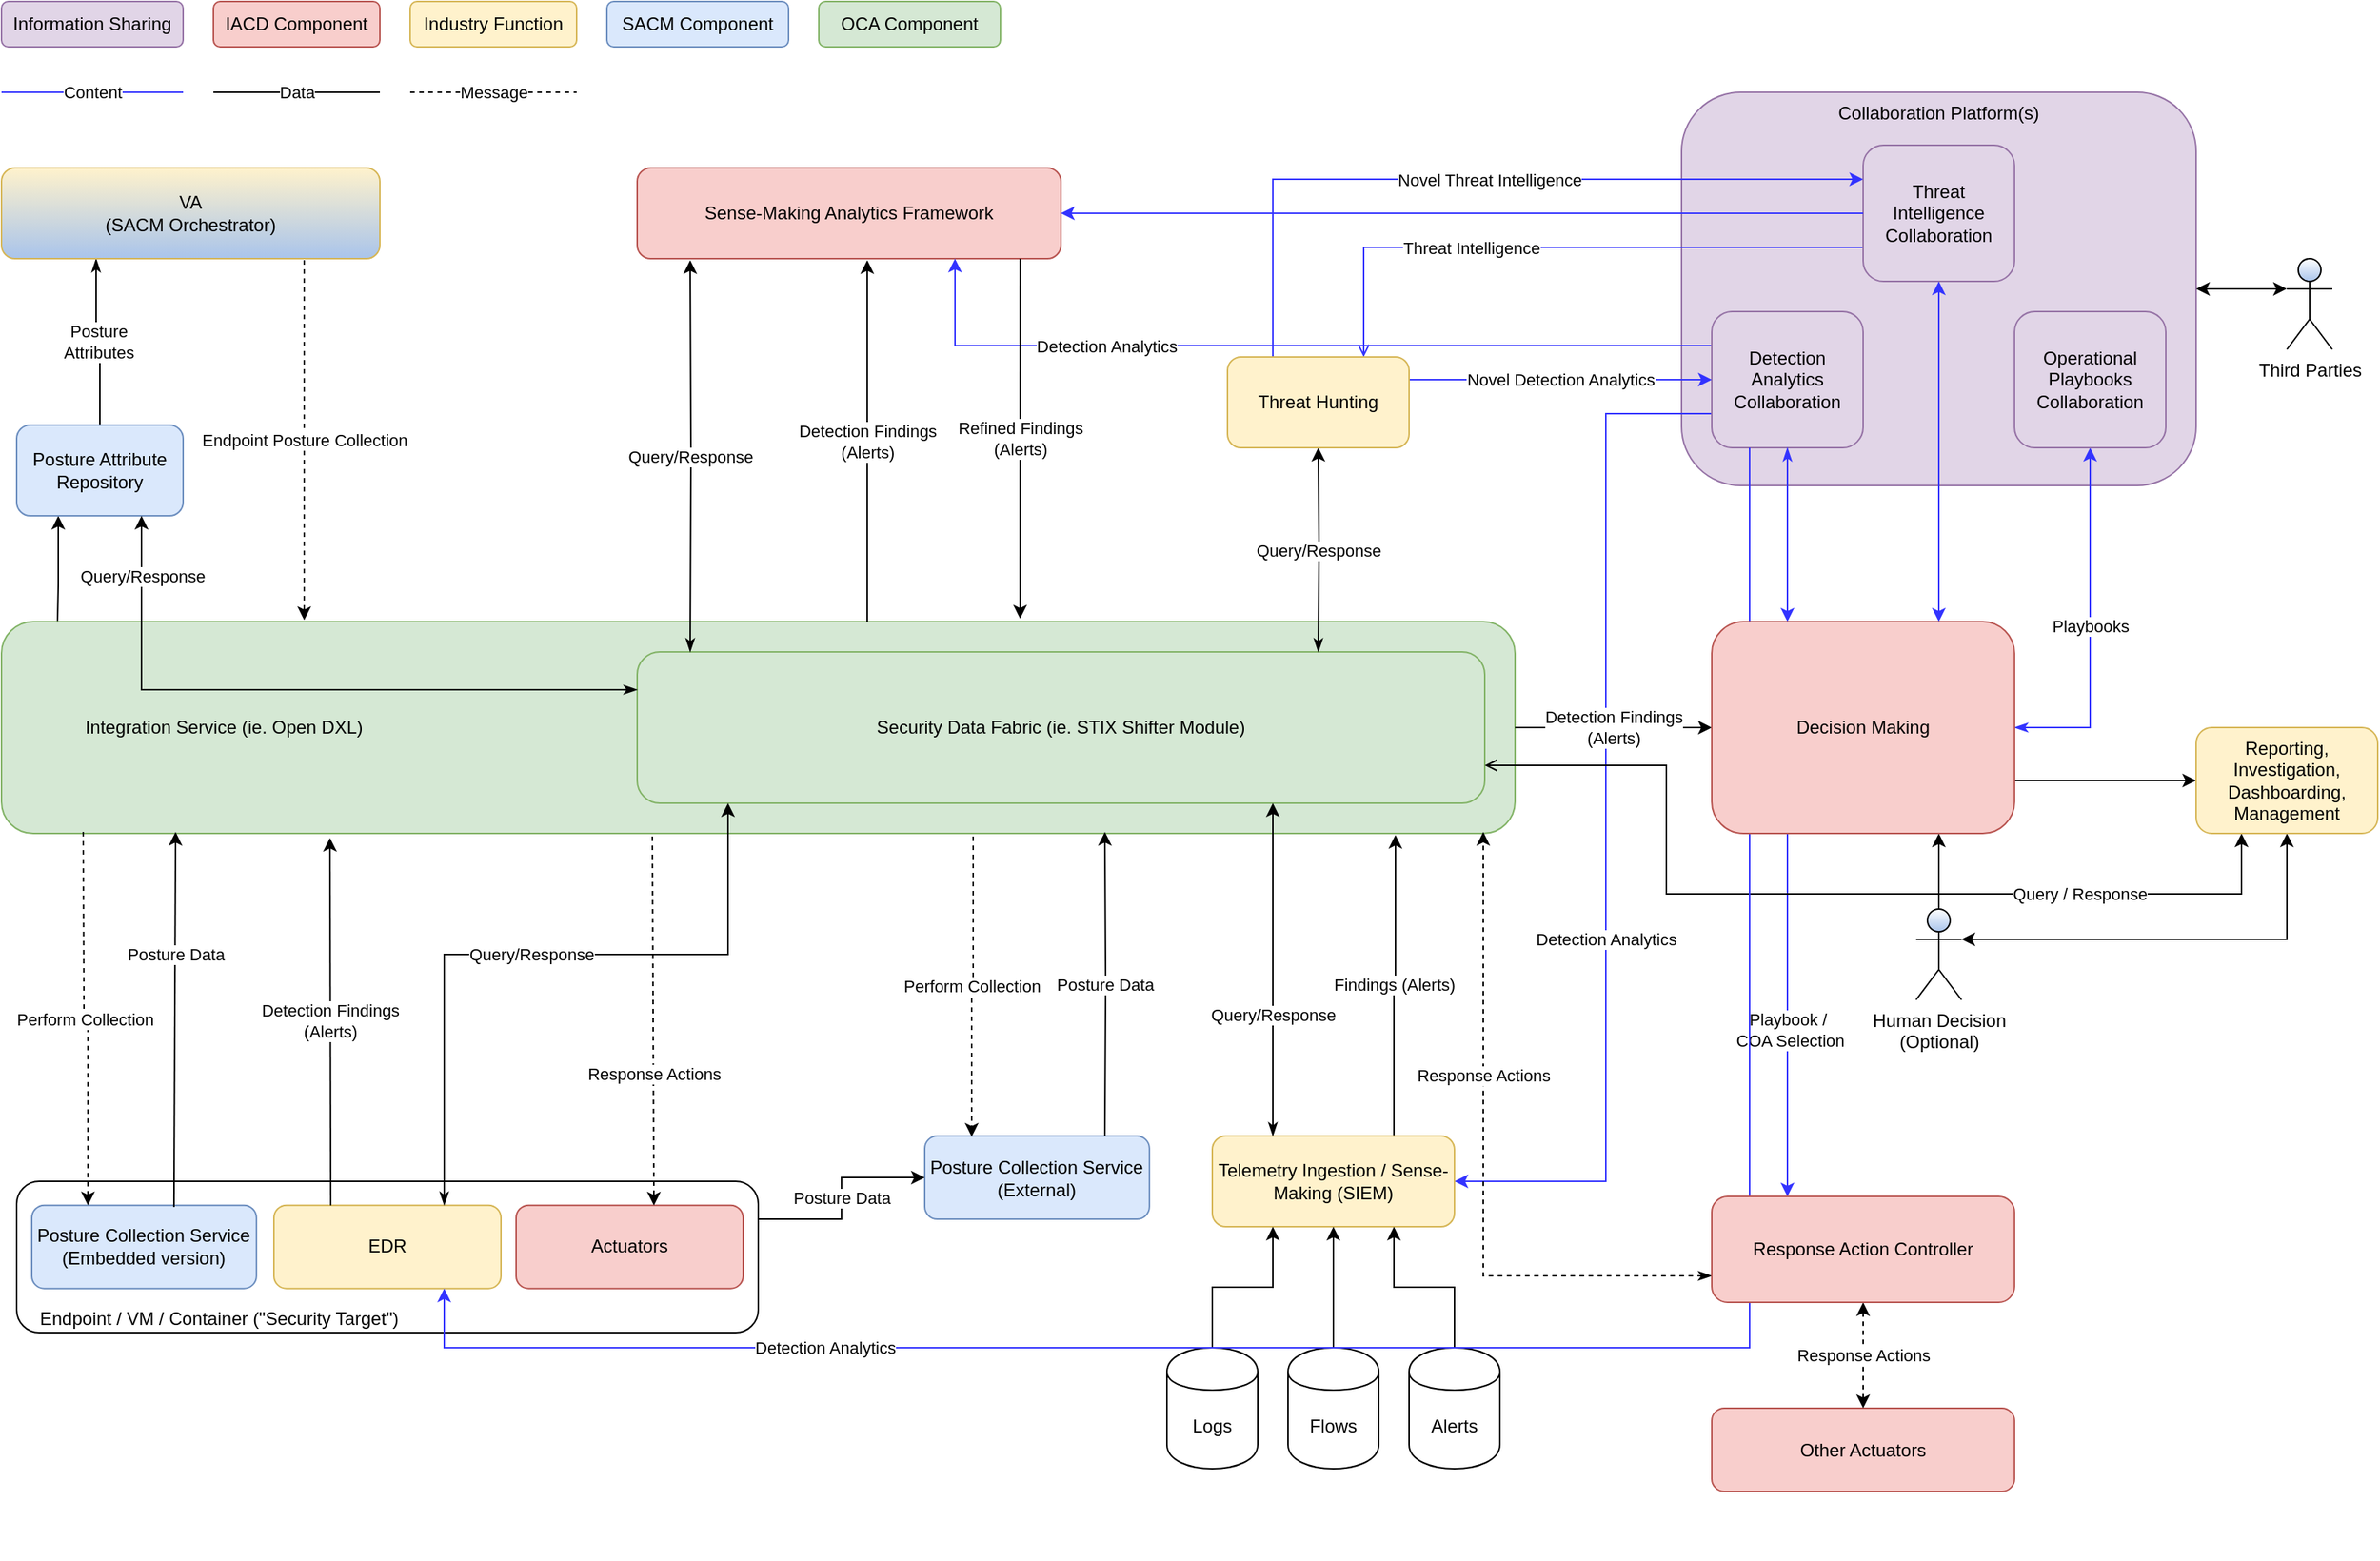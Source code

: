 <mxfile version="13.2.6" type="github">
  <diagram id="B9lOtrirbngyGTcZE4m1" name="Page-1">
    <mxGraphModel dx="1172" dy="682" grid="1" gridSize="10" guides="1" tooltips="1" connect="1" arrows="1" fold="1" page="1" pageScale="1" pageWidth="850" pageHeight="1100" math="0" shadow="0">
      <root>
        <mxCell id="0" />
        <mxCell id="1" parent="0" />
        <mxCell id="9Mfv4na3mFFrGlOWOb3b-18" value="Collaboration Platform(s)" style="rounded=1;whiteSpace=wrap;html=1;align=center;fillColor=#e1d5e7;strokeColor=#9673a6;verticalAlign=top;" parent="1" vertex="1">
          <mxGeometry x="1130" y="80" width="340" height="260" as="geometry" />
        </mxCell>
        <mxCell id="esYa-NTaWCEVvL0tWDTw-10" value="Endpoint Posture Collection" style="edgeStyle=orthogonalEdgeStyle;rounded=0;orthogonalLoop=1;jettySize=auto;html=1;exitX=0.8;exitY=1.017;exitDx=0;exitDy=0;exitPerimeter=0;dashed=1;" parent="1" source="esYa-NTaWCEVvL0tWDTw-48" edge="1">
          <mxGeometry relative="1" as="geometry">
            <mxPoint x="200" y="170" as="sourcePoint" />
            <mxPoint x="220" y="429" as="targetPoint" />
          </mxGeometry>
        </mxCell>
        <mxCell id="esYa-NTaWCEVvL0tWDTw-71" value="Posture&lt;br&gt;Attributes" style="edgeStyle=orthogonalEdgeStyle;rounded=0;orthogonalLoop=1;jettySize=auto;html=1;entryX=0.25;entryY=1;entryDx=0;entryDy=0;startArrow=none;startFill=0;endArrow=classicThin;endFill=1;exitX=0.5;exitY=0;exitDx=0;exitDy=0;" parent="1" source="esYa-NTaWCEVvL0tWDTw-2" target="esYa-NTaWCEVvL0tWDTw-48" edge="1">
          <mxGeometry relative="1" as="geometry">
            <mxPoint x="430" y="370" as="sourcePoint" />
          </mxGeometry>
        </mxCell>
        <mxCell id="AGeJiFLoQ81j-lUDVO3M-9" style="edgeStyle=orthogonalEdgeStyle;rounded=0;orthogonalLoop=1;jettySize=auto;html=1;exitX=0.25;exitY=1;exitDx=0;exitDy=0;entryX=0.037;entryY=0;entryDx=0;entryDy=0;entryPerimeter=0;startArrow=classic;startFill=1;strokeColor=#000000;endArrow=none;endFill=0;" parent="1" source="esYa-NTaWCEVvL0tWDTw-2" target="esYa-NTaWCEVvL0tWDTw-3" edge="1">
          <mxGeometry relative="1" as="geometry">
            <Array as="points">
              <mxPoint x="58" y="405" />
            </Array>
          </mxGeometry>
        </mxCell>
        <mxCell id="esYa-NTaWCEVvL0tWDTw-2" value="Posture Attribute Repository" style="rounded=1;whiteSpace=wrap;html=1;fillColor=#dae8fc;strokeColor=#6c8ebf;" parent="1" vertex="1">
          <mxGeometry x="30" y="300" width="110" height="60" as="geometry" />
        </mxCell>
        <mxCell id="esYa-NTaWCEVvL0tWDTw-3" value="&amp;nbsp; &amp;nbsp; &amp;nbsp; &amp;nbsp; &amp;nbsp; &amp;nbsp; &amp;nbsp; &amp;nbsp; Integration Service (ie. Open DXL)" style="rounded=1;whiteSpace=wrap;html=1;align=left;fillColor=#d5e8d4;strokeColor=#82b366;" parent="1" vertex="1">
          <mxGeometry x="20" y="430" width="1000" height="140" as="geometry" />
        </mxCell>
        <mxCell id="AGeJiFLoQ81j-lUDVO3M-10" value="Threat Intelligence" style="edgeStyle=orthogonalEdgeStyle;rounded=0;orthogonalLoop=1;jettySize=auto;html=1;exitX=0;exitY=0.75;exitDx=0;exitDy=0;entryX=0.75;entryY=0;entryDx=0;entryDy=0;startArrow=none;startFill=0;endArrow=open;endFill=0;strokeColor=#3333FF;" parent="1" source="esYa-NTaWCEVvL0tWDTw-32" target="esYa-NTaWCEVvL0tWDTw-47" edge="1">
          <mxGeometry x="0.29" relative="1" as="geometry">
            <mxPoint as="offset" />
          </mxGeometry>
        </mxCell>
        <mxCell id="esYa-NTaWCEVvL0tWDTw-32" value="Threat Intelligence Collaboration" style="rounded=1;whiteSpace=wrap;html=1;fillColor=#e1d5e7;strokeColor=#9673a6;" parent="1" vertex="1">
          <mxGeometry x="1250" y="115" width="100" height="90" as="geometry" />
        </mxCell>
        <mxCell id="esYa-NTaWCEVvL0tWDTw-33" value="Security Data Fabric (ie. STIX Shifter Module)" style="rounded=1;whiteSpace=wrap;html=1;fillColor=#d5e8d4;strokeColor=#82b366;" parent="1" vertex="1">
          <mxGeometry x="440" y="450" width="560" height="100" as="geometry" />
        </mxCell>
        <mxCell id="esYa-NTaWCEVvL0tWDTw-48" value="VA&lt;br&gt;(SACM Orchestrator)" style="rounded=1;whiteSpace=wrap;html=1;fillColor=#fff2cc;strokeColor=#d6b656;gradientColor=#A9C4EB;" parent="1" vertex="1">
          <mxGeometry x="20" y="130" width="250" height="60" as="geometry" />
        </mxCell>
        <mxCell id="vWFHUr5tTDaXBQ2kiWTk-8" value="Posture Collection Service (External)" style="rounded=1;whiteSpace=wrap;html=1;fillColor=#dae8fc;strokeColor=#6c8ebf;" parent="1" vertex="1">
          <mxGeometry x="630" y="770.003" width="148.42" height="55" as="geometry" />
        </mxCell>
        <mxCell id="vWFHUr5tTDaXBQ2kiWTk-9" value="Posture Data" style="edgeStyle=orthogonalEdgeStyle;rounded=0;orthogonalLoop=1;jettySize=auto;html=1;entryX=0;entryY=0.5;entryDx=0;entryDy=0;exitX=1;exitY=0.25;exitDx=0;exitDy=0;" parent="1" source="esYa-NTaWCEVvL0tWDTw-6" target="vWFHUr5tTDaXBQ2kiWTk-8" edge="1">
          <mxGeometry relative="1" as="geometry">
            <mxPoint x="191" y="579.02" as="targetPoint" />
            <Array as="points" />
            <mxPoint x="570" y="850" as="sourcePoint" />
          </mxGeometry>
        </mxCell>
        <mxCell id="vWFHUr5tTDaXBQ2kiWTk-10" value="Perform Collection" style="edgeStyle=orthogonalEdgeStyle;rounded=0;orthogonalLoop=1;jettySize=auto;html=1;entryX=0.209;entryY=0.009;entryDx=0;entryDy=0;entryPerimeter=0;exitX=0.642;exitY=1.014;exitDx=0;exitDy=0;exitPerimeter=0;dashed=1;" parent="1" source="esYa-NTaWCEVvL0tWDTw-3" target="vWFHUr5tTDaXBQ2kiWTk-8" edge="1">
          <mxGeometry relative="1" as="geometry">
            <mxPoint x="670" y="590" as="sourcePoint" />
            <mxPoint x="84.1" y="779.01" as="targetPoint" />
          </mxGeometry>
        </mxCell>
        <mxCell id="vWFHUr5tTDaXBQ2kiWTk-11" value="Posture Data" style="edgeStyle=orthogonalEdgeStyle;rounded=0;orthogonalLoop=1;jettySize=auto;html=1;entryX=0.729;entryY=0.993;entryDx=0;entryDy=0;entryPerimeter=0;" parent="1" target="esYa-NTaWCEVvL0tWDTw-3" edge="1">
          <mxGeometry relative="1" as="geometry">
            <mxPoint x="191" y="579.02" as="targetPoint" />
            <Array as="points" />
            <mxPoint x="749" y="770" as="sourcePoint" />
          </mxGeometry>
        </mxCell>
        <mxCell id="esYa-NTaWCEVvL0tWDTw-49" value="Sense-Making Analytics Framework" style="rounded=1;whiteSpace=wrap;html=1;fillColor=#f8cecc;strokeColor=#b85450;" parent="1" vertex="1">
          <mxGeometry x="440" y="130" width="280" height="60" as="geometry" />
        </mxCell>
        <mxCell id="9Mfv4na3mFFrGlOWOb3b-23" value="Detection Analytics" style="edgeStyle=orthogonalEdgeStyle;rounded=0;orthogonalLoop=1;jettySize=auto;html=1;exitX=0;exitY=0.25;exitDx=0;exitDy=0;entryX=0.75;entryY=1;entryDx=0;entryDy=0;startArrow=none;startFill=0;endArrow=classic;endFill=1;strokeColor=#3333FF;" parent="1" source="vWFHUr5tTDaXBQ2kiWTk-13" target="esYa-NTaWCEVvL0tWDTw-49" edge="1">
          <mxGeometry x="0.435" relative="1" as="geometry">
            <mxPoint as="offset" />
            <Array as="points">
              <mxPoint x="650" y="248" />
            </Array>
          </mxGeometry>
        </mxCell>
        <mxCell id="9Mfv4na3mFFrGlOWOb3b-24" value="Detection Analytics" style="edgeStyle=orthogonalEdgeStyle;rounded=0;orthogonalLoop=1;jettySize=auto;html=1;exitX=0;exitY=0.75;exitDx=0;exitDy=0;entryX=1;entryY=0.5;entryDx=0;entryDy=0;startArrow=none;startFill=0;endArrow=classic;endFill=1;strokeColor=#3333FF;" parent="1" source="vWFHUr5tTDaXBQ2kiWTk-13" target="vWFHUr5tTDaXBQ2kiWTk-35" edge="1">
          <mxGeometry x="0.233" relative="1" as="geometry">
            <Array as="points">
              <mxPoint x="1080" y="293" />
              <mxPoint x="1080" y="800" />
            </Array>
            <mxPoint as="offset" />
          </mxGeometry>
        </mxCell>
        <mxCell id="vWFHUr5tTDaXBQ2kiWTk-13" value="Detection Analytics Collaboration" style="rounded=1;whiteSpace=wrap;html=1;fillColor=#e1d5e7;strokeColor=#9673a6;" parent="1" vertex="1">
          <mxGeometry x="1150" y="225" width="100" height="90" as="geometry" />
        </mxCell>
        <mxCell id="esYa-NTaWCEVvL0tWDTw-58" value="Query/Response" style="edgeStyle=orthogonalEdgeStyle;rounded=0;orthogonalLoop=1;jettySize=auto;html=1;entryX=0.125;entryY=1.017;entryDx=0;entryDy=0;startArrow=classicThin;startFill=1;entryPerimeter=0;" parent="1" target="esYa-NTaWCEVvL0tWDTw-49" edge="1">
          <mxGeometry relative="1" as="geometry">
            <mxPoint x="554.25" y="203" as="targetPoint" />
            <mxPoint x="475" y="450" as="sourcePoint" />
          </mxGeometry>
        </mxCell>
        <mxCell id="vWFHUr5tTDaXBQ2kiWTk-16" value="Query/Response" style="edgeStyle=orthogonalEdgeStyle;rounded=0;orthogonalLoop=1;jettySize=auto;html=1;entryX=0.5;entryY=1;entryDx=0;entryDy=0;startArrow=classicThin;startFill=1;" parent="1" target="esYa-NTaWCEVvL0tWDTw-47" edge="1">
          <mxGeometry relative="1" as="geometry">
            <mxPoint x="647.5" y="200" as="targetPoint" />
            <mxPoint x="890" y="450" as="sourcePoint" />
          </mxGeometry>
        </mxCell>
        <mxCell id="vWFHUr5tTDaXBQ2kiWTk-17" value="Detection Findings&lt;br&gt;(Alerts)" style="edgeStyle=orthogonalEdgeStyle;rounded=0;orthogonalLoop=1;jettySize=auto;html=1;" parent="1" edge="1">
          <mxGeometry relative="1" as="geometry">
            <mxPoint x="592" y="430" as="sourcePoint" />
            <mxPoint x="592" y="191" as="targetPoint" />
          </mxGeometry>
        </mxCell>
        <mxCell id="vWFHUr5tTDaXBQ2kiWTk-18" value="Refined Findings&lt;br&gt;(Alerts)" style="endArrow=classic;html=1;exitX=0.904;exitY=1;exitDx=0;exitDy=0;exitPerimeter=0;" parent="1" source="esYa-NTaWCEVvL0tWDTw-49" edge="1">
          <mxGeometry width="50" height="50" relative="1" as="geometry">
            <mxPoint x="420" y="380" as="sourcePoint" />
            <mxPoint x="693" y="428" as="targetPoint" />
          </mxGeometry>
        </mxCell>
        <mxCell id="vWFHUr5tTDaXBQ2kiWTk-27" value="Response Actions" style="edgeStyle=orthogonalEdgeStyle;rounded=0;orthogonalLoop=1;jettySize=auto;html=1;entryX=0.979;entryY=0.993;entryDx=0;entryDy=0;startArrow=classicThin;startFill=1;exitX=0;exitY=0.75;exitDx=0;exitDy=0;dashed=1;entryPerimeter=0;" parent="1" source="vWFHUr5tTDaXBQ2kiWTk-28" target="esYa-NTaWCEVvL0tWDTw-3" edge="1">
          <mxGeometry x="0.276" relative="1" as="geometry">
            <mxPoint x="1210" y="710" as="sourcePoint" />
            <mxPoint as="offset" />
          </mxGeometry>
        </mxCell>
        <mxCell id="vWFHUr5tTDaXBQ2kiWTk-34" value="Playbooks" style="edgeStyle=orthogonalEdgeStyle;rounded=0;orthogonalLoop=1;jettySize=auto;html=1;exitX=1;exitY=0.5;exitDx=0;exitDy=0;entryX=0.5;entryY=1;entryDx=0;entryDy=0;startArrow=classicThin;startFill=1;strokeColor=#3333FF;" parent="1" source="vWFHUr5tTDaXBQ2kiWTk-19" target="vWFHUr5tTDaXBQ2kiWTk-33" edge="1">
          <mxGeometry relative="1" as="geometry" />
        </mxCell>
        <mxCell id="vWFHUr5tTDaXBQ2kiWTk-20" value="Detection Findings&lt;br&gt;(Alerts)" style="endArrow=classic;html=1;entryX=0;entryY=0.5;entryDx=0;entryDy=0;exitX=1;exitY=0.5;exitDx=0;exitDy=0;" parent="1" source="esYa-NTaWCEVvL0tWDTw-3" target="vWFHUr5tTDaXBQ2kiWTk-19" edge="1">
          <mxGeometry width="50" height="50" relative="1" as="geometry">
            <mxPoint x="880" y="490" as="sourcePoint" />
            <mxPoint x="930" y="440" as="targetPoint" />
          </mxGeometry>
        </mxCell>
        <mxCell id="vWFHUr5tTDaXBQ2kiWTk-21" value="Novel Detection Analytics" style="endArrow=classic;html=1;entryX=0;entryY=0.5;entryDx=0;entryDy=0;exitX=1;exitY=0.25;exitDx=0;exitDy=0;strokeColor=#3333FF;" parent="1" source="esYa-NTaWCEVvL0tWDTw-47" target="vWFHUr5tTDaXBQ2kiWTk-13" edge="1">
          <mxGeometry width="50" height="50" relative="1" as="geometry">
            <mxPoint x="740" y="360" as="sourcePoint" />
            <mxPoint x="790" y="310" as="targetPoint" />
          </mxGeometry>
        </mxCell>
        <mxCell id="vWFHUr5tTDaXBQ2kiWTk-22" value="" style="endArrow=classic;html=1;entryX=1;entryY=0.5;entryDx=0;entryDy=0;exitX=0;exitY=0.5;exitDx=0;exitDy=0;strokeColor=#3333FF;" parent="1" source="esYa-NTaWCEVvL0tWDTw-32" target="esYa-NTaWCEVvL0tWDTw-49" edge="1">
          <mxGeometry width="50" height="50" relative="1" as="geometry">
            <mxPoint x="740" y="360" as="sourcePoint" />
            <mxPoint x="790" y="310" as="targetPoint" />
          </mxGeometry>
        </mxCell>
        <mxCell id="vWFHUr5tTDaXBQ2kiWTk-25" value="" style="endArrow=classic;html=1;entryX=0.75;entryY=0;entryDx=0;entryDy=0;exitX=0.5;exitY=1;exitDx=0;exitDy=0;strokeColor=#3333FF;startArrow=classic;startFill=1;" parent="1" source="esYa-NTaWCEVvL0tWDTw-32" target="vWFHUr5tTDaXBQ2kiWTk-19" edge="1">
          <mxGeometry width="50" height="50" relative="1" as="geometry">
            <mxPoint x="880" y="440" as="sourcePoint" />
            <mxPoint x="930" y="390" as="targetPoint" />
          </mxGeometry>
        </mxCell>
        <mxCell id="vWFHUr5tTDaXBQ2kiWTk-26" value="" style="endArrow=classic;html=1;entryX=0.25;entryY=0;entryDx=0;entryDy=0;exitX=0.5;exitY=1;exitDx=0;exitDy=0;startArrow=classicThin;startFill=1;strokeColor=#3333FF;" parent="1" source="vWFHUr5tTDaXBQ2kiWTk-13" target="vWFHUr5tTDaXBQ2kiWTk-19" edge="1">
          <mxGeometry width="50" height="50" relative="1" as="geometry">
            <mxPoint x="880" y="440" as="sourcePoint" />
            <mxPoint x="930" y="390" as="targetPoint" />
          </mxGeometry>
        </mxCell>
        <mxCell id="vWFHUr5tTDaXBQ2kiWTk-29" value="Other Actuators" style="rounded=1;whiteSpace=wrap;html=1;fillColor=#f8cecc;strokeColor=#b85450;" parent="1" vertex="1">
          <mxGeometry x="1150" y="950" width="200" height="55" as="geometry" />
        </mxCell>
        <mxCell id="vWFHUr5tTDaXBQ2kiWTk-30" value="Response Actions" style="endArrow=classic;startArrow=classic;html=1;entryX=0.5;entryY=1;entryDx=0;entryDy=0;exitX=0.5;exitY=0;exitDx=0;exitDy=0;dashed=1;" parent="1" source="vWFHUr5tTDaXBQ2kiWTk-29" target="vWFHUr5tTDaXBQ2kiWTk-28" edge="1">
          <mxGeometry width="50" height="50" relative="1" as="geometry">
            <mxPoint x="780" y="870" as="sourcePoint" />
            <mxPoint x="830" y="820" as="targetPoint" />
          </mxGeometry>
        </mxCell>
        <mxCell id="vWFHUr5tTDaXBQ2kiWTk-31" value="Playbook /&lt;br&gt;&amp;nbsp;COA Selection" style="endArrow=classic;html=1;entryX=0.25;entryY=0;entryDx=0;entryDy=0;exitX=0.25;exitY=1;exitDx=0;exitDy=0;strokeColor=#3333FF;" parent="1" source="vWFHUr5tTDaXBQ2kiWTk-19" target="vWFHUr5tTDaXBQ2kiWTk-28" edge="1">
          <mxGeometry x="0.083" width="50" height="50" relative="1" as="geometry">
            <mxPoint x="960" y="720" as="sourcePoint" />
            <mxPoint x="1010" y="670" as="targetPoint" />
            <mxPoint as="offset" />
          </mxGeometry>
        </mxCell>
        <mxCell id="vWFHUr5tTDaXBQ2kiWTk-33" value="Operational&lt;br&gt;Playbooks&lt;br&gt;Collaboration" style="rounded=1;whiteSpace=wrap;html=1;fillColor=#e1d5e7;strokeColor=#9673a6;" parent="1" vertex="1">
          <mxGeometry x="1350" y="225" width="100" height="90" as="geometry" />
        </mxCell>
        <mxCell id="AGeJiFLoQ81j-lUDVO3M-1" value="Findings (Alerts)" style="edgeStyle=orthogonalEdgeStyle;rounded=0;orthogonalLoop=1;jettySize=auto;html=1;exitX=0.75;exitY=0;exitDx=0;exitDy=0;entryX=0.921;entryY=1.007;entryDx=0;entryDy=0;entryPerimeter=0;strokeColor=#000000;" parent="1" source="vWFHUr5tTDaXBQ2kiWTk-35" target="esYa-NTaWCEVvL0tWDTw-3" edge="1">
          <mxGeometry relative="1" as="geometry" />
        </mxCell>
        <mxCell id="vWFHUr5tTDaXBQ2kiWTk-35" value="Telemetry Ingestion / Sense-Making (SIEM)" style="rounded=1;whiteSpace=wrap;html=1;fillColor=#fff2cc;strokeColor=#d6b656;" parent="1" vertex="1">
          <mxGeometry x="820" y="770" width="160" height="60" as="geometry" />
        </mxCell>
        <mxCell id="vWFHUr5tTDaXBQ2kiWTk-36" value="Query/Response" style="edgeStyle=orthogonalEdgeStyle;rounded=0;orthogonalLoop=1;jettySize=auto;html=1;entryX=0.75;entryY=1;entryDx=0;entryDy=0;startArrow=classicThin;startFill=1;exitX=0.25;exitY=0;exitDx=0;exitDy=0;" parent="1" source="vWFHUr5tTDaXBQ2kiWTk-35" target="esYa-NTaWCEVvL0tWDTw-33" edge="1">
          <mxGeometry x="-0.273" relative="1" as="geometry">
            <mxPoint x="889.5" y="550" as="targetPoint" />
            <mxPoint x="889.5" y="700" as="sourcePoint" />
            <mxPoint as="offset" />
          </mxGeometry>
        </mxCell>
        <mxCell id="vWFHUr5tTDaXBQ2kiWTk-37" value="" style="shape=cylinder;whiteSpace=wrap;html=1;boundedLbl=1;backgroundOutline=1;align=left;movable=0;resizable=0;rotatable=0;deletable=0;editable=0;connectable=0;fillColor=none;strokeColor=none;" parent="1" vertex="1">
          <mxGeometry x="760" y="970" width="60" height="80" as="geometry" />
        </mxCell>
        <mxCell id="9Mfv4na3mFFrGlOWOb3b-7" style="edgeStyle=orthogonalEdgeStyle;rounded=0;orthogonalLoop=1;jettySize=auto;html=1;exitX=0.5;exitY=0;exitDx=0;exitDy=0;entryX=0.25;entryY=1;entryDx=0;entryDy=0;startArrow=none;startFill=0;" parent="1" source="vWFHUr5tTDaXBQ2kiWTk-38" target="vWFHUr5tTDaXBQ2kiWTk-35" edge="1">
          <mxGeometry relative="1" as="geometry" />
        </mxCell>
        <mxCell id="vWFHUr5tTDaXBQ2kiWTk-38" value="Logs" style="shape=cylinder;whiteSpace=wrap;html=1;boundedLbl=1;backgroundOutline=1;align=center;" parent="1" vertex="1">
          <mxGeometry x="790" y="910" width="60" height="80" as="geometry" />
        </mxCell>
        <mxCell id="9Mfv4na3mFFrGlOWOb3b-8" style="edgeStyle=orthogonalEdgeStyle;rounded=0;orthogonalLoop=1;jettySize=auto;html=1;exitX=0.5;exitY=0;exitDx=0;exitDy=0;entryX=0.5;entryY=1;entryDx=0;entryDy=0;startArrow=none;startFill=0;" parent="1" source="9Mfv4na3mFFrGlOWOb3b-1" target="vWFHUr5tTDaXBQ2kiWTk-35" edge="1">
          <mxGeometry relative="1" as="geometry" />
        </mxCell>
        <mxCell id="9Mfv4na3mFFrGlOWOb3b-1" value="Flows" style="shape=cylinder;whiteSpace=wrap;html=1;boundedLbl=1;backgroundOutline=1;align=center;" parent="1" vertex="1">
          <mxGeometry x="870" y="910" width="60" height="80" as="geometry" />
        </mxCell>
        <mxCell id="9Mfv4na3mFFrGlOWOb3b-9" style="edgeStyle=orthogonalEdgeStyle;rounded=0;orthogonalLoop=1;jettySize=auto;html=1;exitX=0.5;exitY=0;exitDx=0;exitDy=0;entryX=0.75;entryY=1;entryDx=0;entryDy=0;startArrow=none;startFill=0;" parent="1" source="9Mfv4na3mFFrGlOWOb3b-3" target="vWFHUr5tTDaXBQ2kiWTk-35" edge="1">
          <mxGeometry relative="1" as="geometry" />
        </mxCell>
        <mxCell id="9Mfv4na3mFFrGlOWOb3b-3" value="Alerts" style="shape=cylinder;whiteSpace=wrap;html=1;boundedLbl=1;backgroundOutline=1;align=center;" parent="1" vertex="1">
          <mxGeometry x="950" y="910" width="60" height="80" as="geometry" />
        </mxCell>
        <mxCell id="9Mfv4na3mFFrGlOWOb3b-10" value="Information Sharing" style="rounded=1;whiteSpace=wrap;html=1;align=center;fillColor=#e1d5e7;strokeColor=#9673a6;" parent="1" vertex="1">
          <mxGeometry x="20" y="20" width="120" height="30" as="geometry" />
        </mxCell>
        <mxCell id="9Mfv4na3mFFrGlOWOb3b-11" value="IACD Component" style="rounded=1;whiteSpace=wrap;html=1;align=center;fillColor=#f8cecc;strokeColor=#b85450;" parent="1" vertex="1">
          <mxGeometry x="160" y="20" width="110" height="30" as="geometry" />
        </mxCell>
        <mxCell id="9Mfv4na3mFFrGlOWOb3b-12" value="Industry Function" style="rounded=1;whiteSpace=wrap;html=1;align=center;fillColor=#fff2cc;strokeColor=#d6b656;" parent="1" vertex="1">
          <mxGeometry x="290" y="20" width="110" height="30" as="geometry" />
        </mxCell>
        <mxCell id="9Mfv4na3mFFrGlOWOb3b-13" value="SACM Component" style="rounded=1;whiteSpace=wrap;html=1;align=center;fillColor=#dae8fc;strokeColor=#6c8ebf;" parent="1" vertex="1">
          <mxGeometry x="420" y="20" width="120" height="30" as="geometry" />
        </mxCell>
        <mxCell id="9Mfv4na3mFFrGlOWOb3b-14" value="OCA Component" style="rounded=1;whiteSpace=wrap;html=1;align=center;fillColor=#d5e8d4;strokeColor=#82b366;" parent="1" vertex="1">
          <mxGeometry x="560" y="20" width="120" height="30" as="geometry" />
        </mxCell>
        <mxCell id="9Mfv4na3mFFrGlOWOb3b-16" style="edgeStyle=orthogonalEdgeStyle;rounded=0;orthogonalLoop=1;jettySize=auto;html=1;exitX=0.5;exitY=0;exitDx=0;exitDy=0;exitPerimeter=0;entryX=0.75;entryY=1;entryDx=0;entryDy=0;startArrow=none;startFill=0;" parent="1" source="9Mfv4na3mFFrGlOWOb3b-15" target="vWFHUr5tTDaXBQ2kiWTk-19" edge="1">
          <mxGeometry relative="1" as="geometry" />
        </mxCell>
        <mxCell id="AGeJiFLoQ81j-lUDVO3M-6" style="edgeStyle=orthogonalEdgeStyle;rounded=0;orthogonalLoop=1;jettySize=auto;html=1;exitX=1;exitY=0.333;exitDx=0;exitDy=0;exitPerimeter=0;entryX=0.5;entryY=1;entryDx=0;entryDy=0;strokeColor=#000000;startArrow=classic;startFill=1;" parent="1" source="9Mfv4na3mFFrGlOWOb3b-15" target="AGeJiFLoQ81j-lUDVO3M-2" edge="1">
          <mxGeometry relative="1" as="geometry" />
        </mxCell>
        <mxCell id="AGeJiFLoQ81j-lUDVO3M-11" value="Query / Response" style="edgeStyle=orthogonalEdgeStyle;rounded=0;orthogonalLoop=1;jettySize=auto;html=1;exitX=0.25;exitY=1;exitDx=0;exitDy=0;entryX=1;entryY=0.75;entryDx=0;entryDy=0;startArrow=classic;startFill=1;endArrow=open;endFill=0;strokeColor=#000000;" parent="1" source="AGeJiFLoQ81j-lUDVO3M-2" target="esYa-NTaWCEVvL0tWDTw-33" edge="1">
          <mxGeometry x="-0.529" relative="1" as="geometry">
            <Array as="points">
              <mxPoint x="1500" y="610" />
              <mxPoint x="1120" y="610" />
              <mxPoint x="1120" y="525" />
            </Array>
            <mxPoint as="offset" />
          </mxGeometry>
        </mxCell>
        <mxCell id="9Mfv4na3mFFrGlOWOb3b-15" value="Human Decision&lt;br&gt;(Optional)" style="shape=umlActor;verticalLabelPosition=bottom;labelBackgroundColor=#ffffff;verticalAlign=top;html=1;outlineConnect=0;gradientColor=#A9C4EB;align=center;" parent="1" vertex="1">
          <mxGeometry x="1285" y="620" width="30" height="60" as="geometry" />
        </mxCell>
        <mxCell id="9Mfv4na3mFFrGlOWOb3b-21" style="edgeStyle=orthogonalEdgeStyle;rounded=0;orthogonalLoop=1;jettySize=auto;html=1;exitX=0;exitY=0.333;exitDx=0;exitDy=0;exitPerimeter=0;entryX=1;entryY=0.5;entryDx=0;entryDy=0;startArrow=classic;startFill=1;" parent="1" source="9Mfv4na3mFFrGlOWOb3b-19" target="9Mfv4na3mFFrGlOWOb3b-18" edge="1">
          <mxGeometry relative="1" as="geometry" />
        </mxCell>
        <mxCell id="9Mfv4na3mFFrGlOWOb3b-19" value="Third Parties" style="shape=umlActor;verticalLabelPosition=bottom;labelBackgroundColor=#ffffff;verticalAlign=top;html=1;outlineConnect=0;gradientColor=#A9C4EB;align=center;" parent="1" vertex="1">
          <mxGeometry x="1530" y="190" width="30" height="60" as="geometry" />
        </mxCell>
        <mxCell id="AGeJiFLoQ81j-lUDVO3M-5" style="edgeStyle=orthogonalEdgeStyle;rounded=0;orthogonalLoop=1;jettySize=auto;html=1;exitX=1;exitY=0.75;exitDx=0;exitDy=0;entryX=0;entryY=0.5;entryDx=0;entryDy=0;strokeColor=#000000;" parent="1" source="vWFHUr5tTDaXBQ2kiWTk-19" target="AGeJiFLoQ81j-lUDVO3M-2" edge="1">
          <mxGeometry relative="1" as="geometry" />
        </mxCell>
        <mxCell id="9Mfv4na3mFFrGlOWOb3b-25" value="Novel Threat Intelligence" style="edgeStyle=orthogonalEdgeStyle;rounded=0;orthogonalLoop=1;jettySize=auto;html=1;exitX=0.25;exitY=0;exitDx=0;exitDy=0;entryX=0;entryY=0.25;entryDx=0;entryDy=0;startArrow=none;startFill=0;endArrow=classic;endFill=1;strokeColor=#3333FF;" parent="1" source="esYa-NTaWCEVvL0tWDTw-47" target="esYa-NTaWCEVvL0tWDTw-32" edge="1">
          <mxGeometry x="0.025" relative="1" as="geometry">
            <mxPoint as="offset" />
            <Array as="points">
              <mxPoint x="860" y="138" />
            </Array>
          </mxGeometry>
        </mxCell>
        <mxCell id="esYa-NTaWCEVvL0tWDTw-47" value="Threat Hunting" style="rounded=1;whiteSpace=wrap;html=1;fillColor=#fff2cc;strokeColor=#d6b656;" parent="1" vertex="1">
          <mxGeometry x="830" y="255" width="120" height="60" as="geometry" />
        </mxCell>
        <mxCell id="9Mfv4na3mFFrGlOWOb3b-26" value="Content" style="endArrow=none;html=1;strokeColor=#3333FF;" parent="1" edge="1">
          <mxGeometry width="50" height="50" relative="1" as="geometry">
            <mxPoint x="20" y="80" as="sourcePoint" />
            <mxPoint x="140" y="80" as="targetPoint" />
          </mxGeometry>
        </mxCell>
        <mxCell id="9Mfv4na3mFFrGlOWOb3b-27" value="Data" style="endArrow=none;html=1;strokeColor=#000000;" parent="1" edge="1">
          <mxGeometry width="50" height="50" relative="1" as="geometry">
            <mxPoint x="160" y="80" as="sourcePoint" />
            <mxPoint x="270" y="80" as="targetPoint" />
          </mxGeometry>
        </mxCell>
        <mxCell id="9Mfv4na3mFFrGlOWOb3b-28" value="Message" style="endArrow=none;html=1;strokeColor=#000000;dashed=1;" parent="1" edge="1">
          <mxGeometry width="50" height="50" relative="1" as="geometry">
            <mxPoint x="290" y="80" as="sourcePoint" />
            <mxPoint x="400" y="80" as="targetPoint" />
          </mxGeometry>
        </mxCell>
        <mxCell id="AGeJiFLoQ81j-lUDVO3M-2" value="Reporting, Investigation, Dashboarding, Management" style="rounded=1;whiteSpace=wrap;html=1;fillColor=#fff2cc;strokeColor=#d6b656;" parent="1" vertex="1">
          <mxGeometry x="1470" y="500" width="120" height="70" as="geometry" />
        </mxCell>
        <mxCell id="AGeJiFLoQ81j-lUDVO3M-8" value="Query/Response" style="edgeStyle=orthogonalEdgeStyle;rounded=0;orthogonalLoop=1;jettySize=auto;html=1;entryX=0.75;entryY=1;entryDx=0;entryDy=0;startArrow=classicThin;startFill=1;exitX=0;exitY=0.25;exitDx=0;exitDy=0;" parent="1" source="esYa-NTaWCEVvL0tWDTw-33" target="esYa-NTaWCEVvL0tWDTw-2" edge="1">
          <mxGeometry x="0.819" relative="1" as="geometry">
            <mxPoint x="120" y="210" as="targetPoint" />
            <mxPoint x="120" y="430" as="sourcePoint" />
            <mxPoint as="offset" />
          </mxGeometry>
        </mxCell>
        <mxCell id="esYa-NTaWCEVvL0tWDTw-6" value="&amp;nbsp; &amp;nbsp; Endpoint / VM / Container (&quot;Security Target&quot;)" style="rounded=1;whiteSpace=wrap;html=1;verticalAlign=bottom;align=left;" parent="1" vertex="1">
          <mxGeometry x="30" y="800" width="490" height="100" as="geometry" />
        </mxCell>
        <mxCell id="esYa-NTaWCEVvL0tWDTw-7" value="Posture Collection Service (Embedded version)" style="rounded=1;whiteSpace=wrap;html=1;fillColor=#dae8fc;strokeColor=#6c8ebf;" parent="1" vertex="1">
          <mxGeometry x="40" y="815.833" width="148.42" height="55" as="geometry" />
        </mxCell>
        <mxCell id="esYa-NTaWCEVvL0tWDTw-39" value="EDR" style="rounded=1;whiteSpace=wrap;html=1;fillColor=#fff2cc;strokeColor=#d6b656;" parent="1" vertex="1">
          <mxGeometry x="200" y="815.833" width="150" height="55" as="geometry" />
        </mxCell>
        <mxCell id="vWFHUr5tTDaXBQ2kiWTk-3" value="Actuators" style="rounded=1;whiteSpace=wrap;html=1;fillColor=#f8cecc;strokeColor=#b85450;" parent="1" vertex="1">
          <mxGeometry x="360" y="815.833" width="150" height="55" as="geometry" />
        </mxCell>
        <mxCell id="9Mfv4na3mFFrGlOWOb3b-22" value="Detection Analytics" style="edgeStyle=orthogonalEdgeStyle;rounded=0;orthogonalLoop=1;jettySize=auto;html=1;exitX=0.75;exitY=1;exitDx=0;exitDy=0;entryX=0.25;entryY=1;entryDx=0;entryDy=0;startArrow=classic;startFill=1;strokeColor=#3333FF;endArrow=none;endFill=0;" parent="1" source="esYa-NTaWCEVvL0tWDTw-39" target="vWFHUr5tTDaXBQ2kiWTk-13" edge="1">
          <mxGeometry x="-0.611" relative="1" as="geometry">
            <Array as="points">
              <mxPoint x="313" y="910" />
              <mxPoint x="1175" y="910" />
            </Array>
            <mxPoint as="offset" />
          </mxGeometry>
        </mxCell>
        <mxCell id="3KCtxqmRmYvS2_7U6dXt-3" value="Detection Findings&lt;br&gt;(Alerts)" style="endArrow=classic;html=1;entryX=0.217;entryY=1.021;entryDx=0;entryDy=0;exitX=0.25;exitY=0;exitDx=0;exitDy=0;entryPerimeter=0;" edge="1" parent="1" source="esYa-NTaWCEVvL0tWDTw-39" target="esYa-NTaWCEVvL0tWDTw-3">
          <mxGeometry width="50" height="50" relative="1" as="geometry">
            <mxPoint x="640" y="580" as="sourcePoint" />
            <mxPoint x="690" y="530" as="targetPoint" />
          </mxGeometry>
        </mxCell>
        <mxCell id="AGeJiFLoQ81j-lUDVO3M-7" value="Query/Response" style="edgeStyle=orthogonalEdgeStyle;rounded=0;orthogonalLoop=1;jettySize=auto;html=1;entryX=0.75;entryY=1;entryDx=0;entryDy=0;startArrow=classicThin;startFill=1;exitX=0.75;exitY=0;exitDx=0;exitDy=0;" parent="1" edge="1" source="esYa-NTaWCEVvL0tWDTw-39">
          <mxGeometry x="-0.268" y="-57" relative="1" as="geometry">
            <mxPoint x="500" y="550" as="targetPoint" />
            <mxPoint x="500" y="770" as="sourcePoint" />
            <mxPoint x="57" y="-57" as="offset" />
            <Array as="points">
              <mxPoint x="313" y="650" />
              <mxPoint x="500" y="650" />
            </Array>
          </mxGeometry>
        </mxCell>
        <mxCell id="3KCtxqmRmYvS2_7U6dXt-2" value="Posture Data" style="endArrow=classic;html=1;exitX=0.633;exitY=0.021;exitDx=0;exitDy=0;exitPerimeter=0;entryX=0.115;entryY=0.993;entryDx=0;entryDy=0;entryPerimeter=0;" edge="1" parent="1" source="esYa-NTaWCEVvL0tWDTw-7" target="esYa-NTaWCEVvL0tWDTw-3">
          <mxGeometry x="0.347" width="50" height="50" relative="1" as="geometry">
            <mxPoint x="640" y="580" as="sourcePoint" />
            <mxPoint x="690" y="530" as="targetPoint" />
            <mxPoint as="offset" />
          </mxGeometry>
        </mxCell>
        <mxCell id="esYa-NTaWCEVvL0tWDTw-17" value="Perform Collection" style="edgeStyle=orthogonalEdgeStyle;rounded=0;orthogonalLoop=1;jettySize=auto;html=1;entryX=0.25;entryY=0;entryDx=0;entryDy=0;dashed=1;" parent="1" target="esYa-NTaWCEVvL0tWDTw-7" edge="1">
          <mxGeometry relative="1" as="geometry">
            <mxPoint x="74" y="569" as="sourcePoint" />
          </mxGeometry>
        </mxCell>
        <mxCell id="vWFHUr5tTDaXBQ2kiWTk-7" value="Response Actions" style="endArrow=classic;html=1;dashed=1;entryX=0.607;entryY=0.003;entryDx=0;entryDy=0;entryPerimeter=0;" parent="1" target="vWFHUr5tTDaXBQ2kiWTk-3" edge="1">
          <mxGeometry x="0.293" width="50" height="50" relative="1" as="geometry">
            <mxPoint x="450" y="572" as="sourcePoint" />
            <mxPoint x="470" y="770" as="targetPoint" />
            <mxPoint as="offset" />
          </mxGeometry>
        </mxCell>
        <mxCell id="vWFHUr5tTDaXBQ2kiWTk-28" value="Response Action Controller" style="rounded=1;whiteSpace=wrap;html=1;fillColor=#f8cecc;strokeColor=#b85450;" parent="1" vertex="1">
          <mxGeometry x="1150" y="810" width="200" height="70" as="geometry" />
        </mxCell>
        <mxCell id="vWFHUr5tTDaXBQ2kiWTk-19" value="Decision Making" style="rounded=1;whiteSpace=wrap;html=1;fillColor=#f8cecc;strokeColor=#b85450;" parent="1" vertex="1">
          <mxGeometry x="1150" y="430" width="200" height="140" as="geometry" />
        </mxCell>
      </root>
    </mxGraphModel>
  </diagram>
</mxfile>
